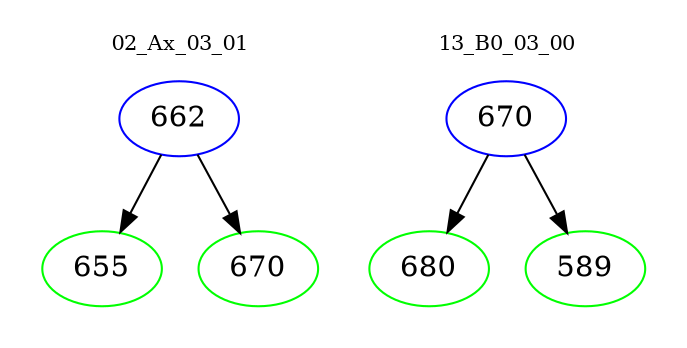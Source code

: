 digraph{
subgraph cluster_0 {
color = white
label = "02_Ax_03_01";
fontsize=10;
T0_662 [label="662", color="blue"]
T0_662 -> T0_655 [color="black"]
T0_655 [label="655", color="green"]
T0_662 -> T0_670 [color="black"]
T0_670 [label="670", color="green"]
}
subgraph cluster_1 {
color = white
label = "13_B0_03_00";
fontsize=10;
T1_670 [label="670", color="blue"]
T1_670 -> T1_680 [color="black"]
T1_680 [label="680", color="green"]
T1_670 -> T1_589 [color="black"]
T1_589 [label="589", color="green"]
}
}
